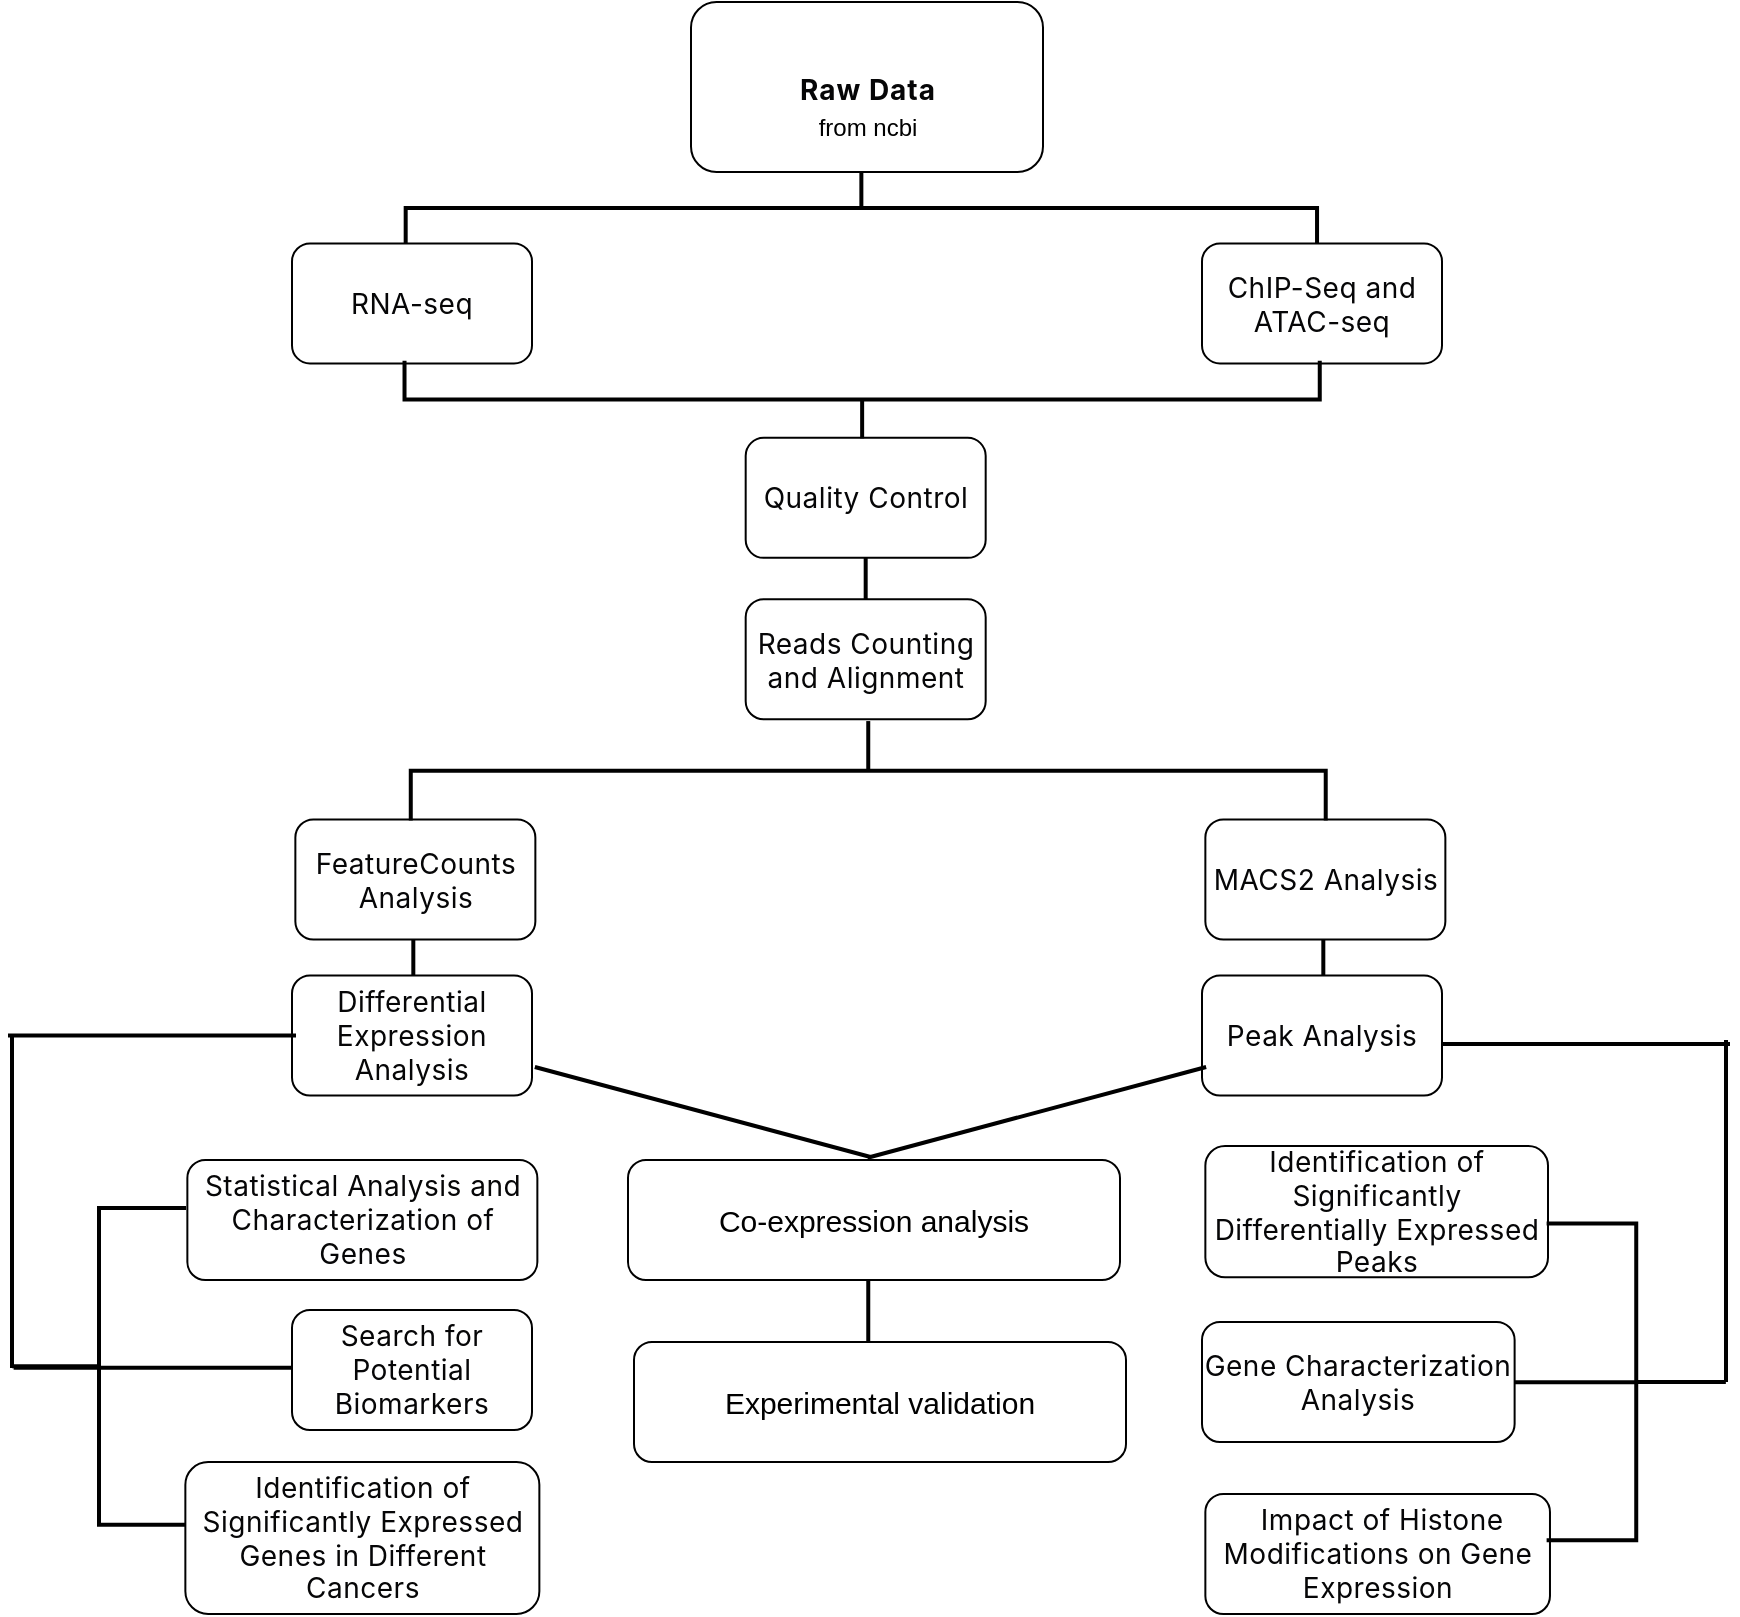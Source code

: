 <mxfile version="24.8.4">
  <diagram name="Page-1" id="9iar81T7In1y4wc-28x8">
    <mxGraphModel dx="1949" dy="901" grid="0" gridSize="10" guides="1" tooltips="1" connect="1" arrows="1" fold="1" page="0" pageScale="1" pageWidth="850" pageHeight="1100" math="0" shadow="0">
      <root>
        <mxCell id="0" />
        <mxCell id="1" parent="0" />
        <mxCell id="uF3kilX3BNJk21WQmL2F-4" value="&lt;h3 style=&quot;box-sizing: inherit; color: rgb(6, 6, 7); margin-bottom: 0px; font-size: 14px; line-height: 24px; margin-top: 1.14em; font-family: -apple-system, blinkmacsystemfont, &amp;quot;Helvetica Neue&amp;quot;, helvetica, &amp;quot;segoe ui&amp;quot;, arial, roboto, &amp;quot;PingFang SC&amp;quot;, miui, &amp;quot;Hiragino Sans GB&amp;quot;, &amp;quot;Microsoft Yahei&amp;quot;, sans-serif; letter-spacing: 0.5px; text-align: start;&quot;&gt;Raw Data&lt;/h3&gt;&lt;div&gt;from ncbi&lt;/div&gt;" style="rounded=1;whiteSpace=wrap;html=1;labelBackgroundColor=none;" vertex="1" parent="1">
          <mxGeometry x="92.5" y="226" width="176" height="85" as="geometry" />
        </mxCell>
        <mxCell id="uF3kilX3BNJk21WQmL2F-19" value="&lt;span style=&quot;color: rgb(6, 6, 7); font-family: -apple-system, blinkmacsystemfont, &amp;quot;Helvetica Neue&amp;quot;, helvetica, &amp;quot;segoe ui&amp;quot;, arial, roboto, &amp;quot;PingFang SC&amp;quot;, miui, &amp;quot;Hiragino Sans GB&amp;quot;, &amp;quot;Microsoft Yahei&amp;quot;, sans-serif; font-size: 14px; letter-spacing: 0.25px; text-align: start; white-space-collapse: preserve;&quot;&gt;RNA-seq&lt;/span&gt;" style="rounded=1;whiteSpace=wrap;html=1;" vertex="1" parent="1">
          <mxGeometry x="-107" y="346.7" width="120" height="60" as="geometry" />
        </mxCell>
        <mxCell id="uF3kilX3BNJk21WQmL2F-20" value="" style="strokeWidth=2;html=1;shape=mxgraph.flowchart.annotation_2;align=left;labelPosition=right;pointerEvents=1;rotation=90;" vertex="1" parent="1">
          <mxGeometry x="159.64" y="101.12" width="36.08" height="455.68" as="geometry" />
        </mxCell>
        <mxCell id="uF3kilX3BNJk21WQmL2F-30" value="&lt;span style=&quot;color: rgb(6, 6, 7); font-family: -apple-system, blinkmacsystemfont, &amp;quot;Helvetica Neue&amp;quot;, helvetica, &amp;quot;segoe ui&amp;quot;, arial, roboto, &amp;quot;PingFang SC&amp;quot;, miui, &amp;quot;Hiragino Sans GB&amp;quot;, &amp;quot;Microsoft Yahei&amp;quot;, sans-serif; font-size: 14px; letter-spacing: 0.25px; text-align: start; white-space-collapse: preserve;&quot;&gt;Quality Control&lt;/span&gt;" style="rounded=1;whiteSpace=wrap;html=1;" vertex="1" parent="1">
          <mxGeometry x="119.84" y="443.93" width="120" height="60" as="geometry" />
        </mxCell>
        <mxCell id="uF3kilX3BNJk21WQmL2F-32" value="&lt;span style=&quot;color: rgb(6, 6, 7); font-family: -apple-system, blinkmacsystemfont, &amp;quot;Helvetica Neue&amp;quot;, helvetica, &amp;quot;segoe ui&amp;quot;, arial, roboto, &amp;quot;PingFang SC&amp;quot;, miui, &amp;quot;Hiragino Sans GB&amp;quot;, &amp;quot;Microsoft Yahei&amp;quot;, sans-serif; font-size: 14px; letter-spacing: 0.25px; text-align: start; white-space-collapse: preserve;&quot;&gt;Reads Counting and Alignment&lt;/span&gt;" style="rounded=1;whiteSpace=wrap;html=1;" vertex="1" parent="1">
          <mxGeometry x="119.84" y="524.61" width="120" height="60" as="geometry" />
        </mxCell>
        <mxCell id="uF3kilX3BNJk21WQmL2F-34" value="&lt;span style=&quot;color: rgb(6, 6, 7); font-family: -apple-system, blinkmacsystemfont, &amp;quot;Helvetica Neue&amp;quot;, helvetica, &amp;quot;segoe ui&amp;quot;, arial, roboto, &amp;quot;PingFang SC&amp;quot;, miui, &amp;quot;Hiragino Sans GB&amp;quot;, &amp;quot;Microsoft Yahei&amp;quot;, sans-serif; font-size: 14px; letter-spacing: 0.25px; text-align: start; white-space-collapse: preserve;&quot;&gt;FeatureCounts Analysis&lt;/span&gt;" style="rounded=1;whiteSpace=wrap;html=1;" vertex="1" parent="1">
          <mxGeometry x="-105.32" y="634.77" width="120" height="60" as="geometry" />
        </mxCell>
        <mxCell id="uF3kilX3BNJk21WQmL2F-39" value="&lt;span style=&quot;color: rgb(6, 6, 7); font-family: -apple-system, blinkmacsystemfont, &amp;quot;Helvetica Neue&amp;quot;, helvetica, &amp;quot;segoe ui&amp;quot;, arial, roboto, &amp;quot;PingFang SC&amp;quot;, miui, &amp;quot;Hiragino Sans GB&amp;quot;, &amp;quot;Microsoft Yahei&amp;quot;, sans-serif; font-size: 14px; letter-spacing: 0.25px; text-align: start; white-space-collapse: preserve;&quot;&gt;ChIP-Seq and ATAC-seq&lt;/span&gt;" style="rounded=1;whiteSpace=wrap;html=1;labelBackgroundColor=none;" vertex="1" parent="1">
          <mxGeometry x="348" y="346.7" width="120" height="60" as="geometry" />
        </mxCell>
        <mxCell id="uF3kilX3BNJk21WQmL2F-42" value="&lt;span style=&quot;color: rgb(6, 6, 7); font-family: -apple-system, blinkmacsystemfont, &amp;quot;Helvetica Neue&amp;quot;, helvetica, &amp;quot;segoe ui&amp;quot;, arial, roboto, &amp;quot;PingFang SC&amp;quot;, miui, &amp;quot;Hiragino Sans GB&amp;quot;, &amp;quot;Microsoft Yahei&amp;quot;, sans-serif; font-size: 14px; font-style: normal; font-variant-ligatures: normal; font-variant-caps: normal; font-weight: 400; letter-spacing: 0.25px; orphans: 2; text-align: start; text-indent: 0px; text-transform: none; widows: 2; word-spacing: 0px; -webkit-text-stroke-width: 0px; white-space: pre-wrap; background-color: rgb(255, 255, 255); text-decoration-thickness: initial; text-decoration-style: initial; text-decoration-color: initial; display: inline !important; float: none;&quot;&gt;MACS2 Analysis&lt;/span&gt;" style="rounded=1;whiteSpace=wrap;html=1;labelBackgroundColor=none;" vertex="1" parent="1">
          <mxGeometry x="349.68" y="634.77" width="120" height="60" as="geometry" />
        </mxCell>
        <mxCell id="uF3kilX3BNJk21WQmL2F-43" value="&lt;span style=&quot;color: rgb(6, 6, 7); font-family: -apple-system, blinkmacsystemfont, &amp;quot;Helvetica Neue&amp;quot;, helvetica, &amp;quot;segoe ui&amp;quot;, arial, roboto, &amp;quot;PingFang SC&amp;quot;, miui, &amp;quot;Hiragino Sans GB&amp;quot;, &amp;quot;Microsoft Yahei&amp;quot;, sans-serif; font-size: 14px; letter-spacing: 0.25px; text-align: start; white-space-collapse: preserve;&quot;&gt;Gene Characterization Analysis&lt;/span&gt;" style="rounded=1;whiteSpace=wrap;html=1;" vertex="1" parent="1">
          <mxGeometry x="348" y="886" width="156.31" height="60" as="geometry" />
        </mxCell>
        <mxCell id="uF3kilX3BNJk21WQmL2F-44" value="&lt;span style=&quot;color: rgb(6, 6, 7); font-family: -apple-system, blinkmacsystemfont, &amp;quot;Helvetica Neue&amp;quot;, helvetica, &amp;quot;segoe ui&amp;quot;, arial, roboto, &amp;quot;PingFang SC&amp;quot;, miui, &amp;quot;Hiragino Sans GB&amp;quot;, &amp;quot;Microsoft Yahei&amp;quot;, sans-serif; font-size: 14px; letter-spacing: 0.25px; text-align: start; white-space-collapse: preserve;&quot;&gt;Identification of Significantly Differentially Expressed Peaks&lt;/span&gt;" style="rounded=1;whiteSpace=wrap;html=1;" vertex="1" parent="1">
          <mxGeometry x="349.68" y="798" width="171.32" height="65.65" as="geometry" />
        </mxCell>
        <mxCell id="uF3kilX3BNJk21WQmL2F-45" value="&lt;span style=&quot;color: rgb(6, 6, 7); font-family: -apple-system, blinkmacsystemfont, &amp;quot;Helvetica Neue&amp;quot;, helvetica, &amp;quot;segoe ui&amp;quot;, arial, roboto, &amp;quot;PingFang SC&amp;quot;, miui, &amp;quot;Hiragino Sans GB&amp;quot;, &amp;quot;Microsoft Yahei&amp;quot;, sans-serif; font-size: 14px; letter-spacing: 0.25px; text-align: start; white-space-collapse: preserve;&quot;&gt; Impact of Histone Modifications on Gene Expression&lt;/span&gt;" style="rounded=1;whiteSpace=wrap;html=1;" vertex="1" parent="1">
          <mxGeometry x="349.68" y="972" width="172.31" height="60" as="geometry" />
        </mxCell>
        <mxCell id="uF3kilX3BNJk21WQmL2F-46" value="&lt;span style=&quot;color: rgb(6, 6, 7); font-family: -apple-system, blinkmacsystemfont, &amp;quot;Helvetica Neue&amp;quot;, helvetica, &amp;quot;segoe ui&amp;quot;, arial, roboto, &amp;quot;PingFang SC&amp;quot;, miui, &amp;quot;Hiragino Sans GB&amp;quot;, &amp;quot;Microsoft Yahei&amp;quot;, sans-serif; font-size: 14px; letter-spacing: 0.25px; text-align: start; white-space-collapse: preserve;&quot;&gt;Statistical Analysis and Characterization of Genes&lt;/span&gt;" style="rounded=1;whiteSpace=wrap;html=1;" vertex="1" parent="1">
          <mxGeometry x="-159.32" y="805" width="175" height="60" as="geometry" />
        </mxCell>
        <mxCell id="uF3kilX3BNJk21WQmL2F-47" value="&lt;span style=&quot;color: rgb(6, 6, 7); font-family: -apple-system, blinkmacsystemfont, &amp;quot;Helvetica Neue&amp;quot;, helvetica, &amp;quot;segoe ui&amp;quot;, arial, roboto, &amp;quot;PingFang SC&amp;quot;, miui, &amp;quot;Hiragino Sans GB&amp;quot;, &amp;quot;Microsoft Yahei&amp;quot;, sans-serif; font-size: 14px; letter-spacing: 0.25px; text-align: start; white-space-collapse: preserve;&quot;&gt;Search for Potential Biomarkers&lt;/span&gt;" style="rounded=1;whiteSpace=wrap;html=1;" vertex="1" parent="1">
          <mxGeometry x="-107" y="880" width="120" height="60" as="geometry" />
        </mxCell>
        <mxCell id="uF3kilX3BNJk21WQmL2F-48" value="&lt;span style=&quot;color: rgb(6, 6, 7); font-family: -apple-system, blinkmacsystemfont, &amp;quot;Helvetica Neue&amp;quot;, helvetica, &amp;quot;segoe ui&amp;quot;, arial, roboto, &amp;quot;PingFang SC&amp;quot;, miui, &amp;quot;Hiragino Sans GB&amp;quot;, &amp;quot;Microsoft Yahei&amp;quot;, sans-serif; font-size: 14px; letter-spacing: 0.25px; text-align: start; white-space-collapse: preserve;&quot;&gt;Identification of Significantly Expressed Genes in Different Cancers&lt;/span&gt;" style="rounded=1;whiteSpace=wrap;html=1;" vertex="1" parent="1">
          <mxGeometry x="-160.32" y="956" width="177" height="76" as="geometry" />
        </mxCell>
        <mxCell id="uF3kilX3BNJk21WQmL2F-57" value="" style="line;strokeWidth=2;direction=south;html=1;perimeter=backbonePerimeter;points=[];outlineConnect=0;" vertex="1" parent="1">
          <mxGeometry x="174.84" y="503.93" width="10" height="20.68" as="geometry" />
        </mxCell>
        <mxCell id="uF3kilX3BNJk21WQmL2F-76" value="" style="line;strokeWidth=2;direction=south;html=1;perimeter=backbonePerimeter;points=[];outlineConnect=0;" vertex="1" parent="1">
          <mxGeometry x="-51.34" y="694.77" width="10" height="18" as="geometry" />
        </mxCell>
        <mxCell id="uF3kilX3BNJk21WQmL2F-77" value="" style="line;strokeWidth=2;direction=south;html=1;perimeter=backbonePerimeter;points=[];outlineConnect=0;" vertex="1" parent="1">
          <mxGeometry x="403.66" y="694.77" width="10" height="18" as="geometry" />
        </mxCell>
        <mxCell id="uF3kilX3BNJk21WQmL2F-78" value="&lt;span style=&quot;color: rgb(6, 6, 7); font-family: -apple-system, blinkmacsystemfont, &amp;quot;Helvetica Neue&amp;quot;, helvetica, &amp;quot;segoe ui&amp;quot;, arial, roboto, &amp;quot;PingFang SC&amp;quot;, miui, &amp;quot;Hiragino Sans GB&amp;quot;, &amp;quot;Microsoft Yahei&amp;quot;, sans-serif; font-size: 14px; letter-spacing: 0.25px; text-align: start; white-space-collapse: preserve;&quot;&gt;Peak Analysis&lt;/span&gt;" style="rounded=1;whiteSpace=wrap;html=1;labelBackgroundColor=none;" vertex="1" parent="1">
          <mxGeometry x="348" y="712.77" width="120" height="60" as="geometry" />
        </mxCell>
        <mxCell id="uF3kilX3BNJk21WQmL2F-79" value="&lt;span style=&quot;color: rgb(6, 6, 7); font-family: -apple-system, blinkmacsystemfont, &amp;quot;Helvetica Neue&amp;quot;, helvetica, &amp;quot;segoe ui&amp;quot;, arial, roboto, &amp;quot;PingFang SC&amp;quot;, miui, &amp;quot;Hiragino Sans GB&amp;quot;, &amp;quot;Microsoft Yahei&amp;quot;, sans-serif; font-size: 14px; letter-spacing: 0.25px; text-align: start; white-space-collapse: preserve;&quot;&gt;Differential Expression Analysis&lt;/span&gt;" style="rounded=1;whiteSpace=wrap;html=1;" vertex="1" parent="1">
          <mxGeometry x="-107" y="712.77" width="120" height="60" as="geometry" />
        </mxCell>
        <mxCell id="uF3kilX3BNJk21WQmL2F-81" value="" style="strokeWidth=2;html=1;shape=mxgraph.flowchart.annotation_2;align=left;labelPosition=right;pointerEvents=1;rotation=-90;" vertex="1" parent="1">
          <mxGeometry x="158.69" y="196" width="38.76" height="457.62" as="geometry" />
        </mxCell>
        <mxCell id="uF3kilX3BNJk21WQmL2F-82" value="" style="strokeWidth=2;html=1;shape=mxgraph.flowchart.annotation_2;align=left;labelPosition=right;pointerEvents=1;rotation=90;" vertex="1" parent="1">
          <mxGeometry x="156.28" y="381.64" width="49.69" height="457.48" as="geometry" />
        </mxCell>
        <mxCell id="uF3kilX3BNJk21WQmL2F-96" value="&lt;font style=&quot;font-size: 15px;&quot;&gt;Co-expression analysis&lt;/font&gt;" style="rounded=1;whiteSpace=wrap;html=1;" vertex="1" parent="1">
          <mxGeometry x="61" y="805" width="246" height="60" as="geometry" />
        </mxCell>
        <mxCell id="uF3kilX3BNJk21WQmL2F-98" value="&lt;font style=&quot;font-size: 15px;&quot;&gt;Experimental validation&lt;/font&gt;" style="rounded=1;whiteSpace=wrap;html=1;" vertex="1" parent="1">
          <mxGeometry x="64" y="896" width="246" height="60" as="geometry" />
        </mxCell>
        <mxCell id="uF3kilX3BNJk21WQmL2F-100" value="" style="line;strokeWidth=2;direction=south;html=1;perimeter=backbonePerimeter;points=[];outlineConnect=0;" vertex="1" parent="1">
          <mxGeometry x="176.13" y="865" width="10" height="31" as="geometry" />
        </mxCell>
        <mxCell id="uF3kilX3BNJk21WQmL2F-101" value="" style="line;strokeWidth=2;direction=south;html=1;perimeter=backbonePerimeter;points=[];outlineConnect=0;rotation=75;" vertex="1" parent="1">
          <mxGeometry x="260.44" y="693.57" width="10" height="175.23" as="geometry" />
        </mxCell>
        <mxCell id="uF3kilX3BNJk21WQmL2F-102" value="" style="line;strokeWidth=2;direction=south;html=1;perimeter=backbonePerimeter;points=[];outlineConnect=0;rotation=105;" vertex="1" parent="1">
          <mxGeometry x="93.35" y="694.11" width="10" height="173.77" as="geometry" />
        </mxCell>
        <mxCell id="uF3kilX3BNJk21WQmL2F-110" value="" style="line;strokeWidth=2;direction=south;html=1;perimeter=backbonePerimeter;points=[];outlineConnect=0;rotation=90;" vertex="1" parent="1">
          <mxGeometry x="535" y="675" width="10" height="144" as="geometry" />
        </mxCell>
        <mxCell id="uF3kilX3BNJk21WQmL2F-111" value="" style="line;strokeWidth=2;direction=south;html=1;perimeter=backbonePerimeter;points=[];outlineConnect=0;rotation=90;" vertex="1" parent="1">
          <mxGeometry x="-182" y="670.77" width="10" height="144" as="geometry" />
        </mxCell>
        <mxCell id="uF3kilX3BNJk21WQmL2F-112" value="" style="line;strokeWidth=2;direction=south;html=1;perimeter=backbonePerimeter;points=[];outlineConnect=0;rotation=-180;" vertex="1" parent="1">
          <mxGeometry x="605" y="745" width="10" height="171" as="geometry" />
        </mxCell>
        <mxCell id="uF3kilX3BNJk21WQmL2F-113" value="" style="line;strokeWidth=2;direction=south;html=1;perimeter=backbonePerimeter;points=[];outlineConnect=0;rotation=-180;" vertex="1" parent="1">
          <mxGeometry x="-252" y="742" width="10" height="167" as="geometry" />
        </mxCell>
        <mxCell id="uF3kilX3BNJk21WQmL2F-114" value="" style="strokeWidth=2;html=1;shape=mxgraph.flowchart.annotation_2;align=left;labelPosition=right;pointerEvents=1;rotation=0;" vertex="1" parent="1">
          <mxGeometry x="-247" y="829" width="87" height="158.37" as="geometry" />
        </mxCell>
        <mxCell id="uF3kilX3BNJk21WQmL2F-115" value="" style="strokeWidth=2;html=1;shape=mxgraph.flowchart.annotation_2;align=left;labelPosition=right;pointerEvents=1;rotation=-180;" vertex="1" parent="1">
          <mxGeometry x="520.31" y="836.81" width="89.62" height="158.37" as="geometry" />
        </mxCell>
        <mxCell id="uF3kilX3BNJk21WQmL2F-116" value="" style="line;strokeWidth=2;direction=south;html=1;perimeter=backbonePerimeter;points=[];outlineConnect=0;rotation=90;" vertex="1" parent="1">
          <mxGeometry x="-181.48" y="839.11" width="10" height="139.41" as="geometry" />
        </mxCell>
        <mxCell id="uF3kilX3BNJk21WQmL2F-117" value="" style="line;strokeWidth=2;direction=south;html=1;perimeter=backbonePerimeter;points=[];outlineConnect=0;rotation=90;" vertex="1" parent="1">
          <mxGeometry x="529.5" y="885.87" width="10" height="60.63" as="geometry" />
        </mxCell>
      </root>
    </mxGraphModel>
  </diagram>
</mxfile>
